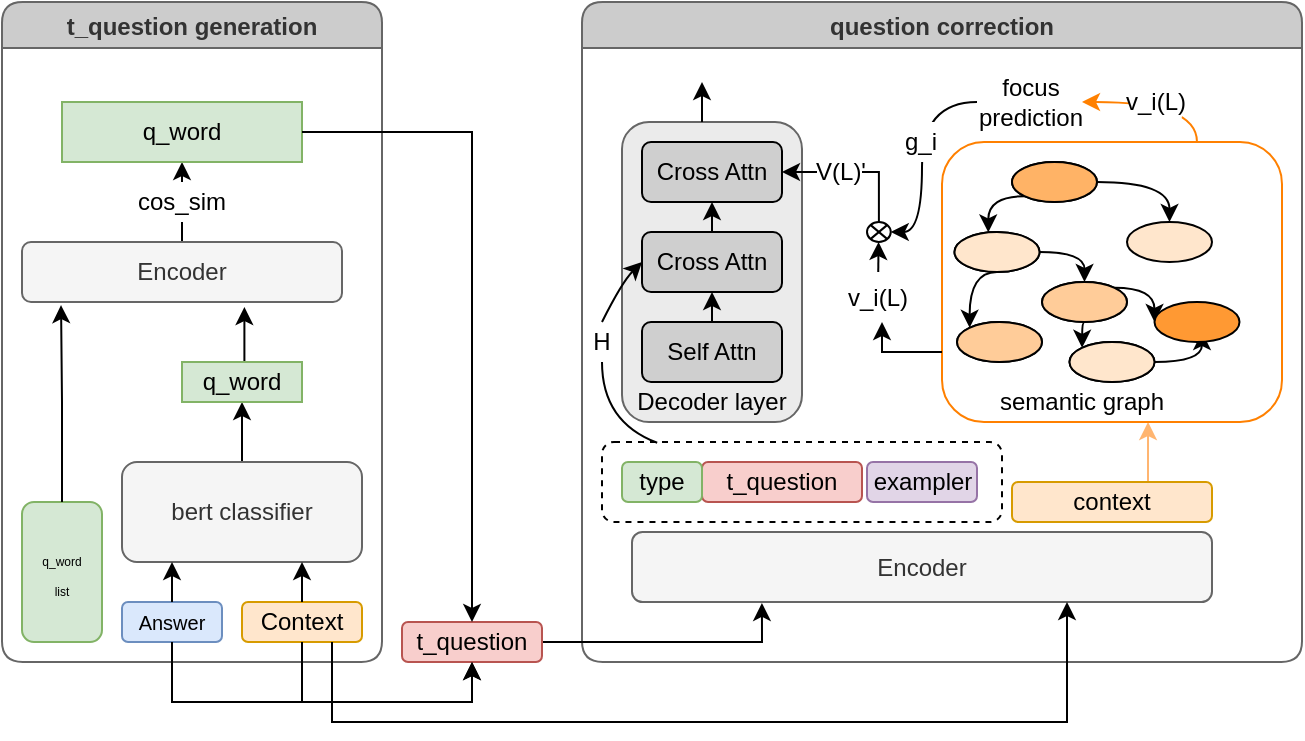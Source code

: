 <mxfile version="15.0.3" type="github">
  <diagram id="S8AlOiojRNY4c0uM1orp" name="Page-1">
    <mxGraphModel dx="785" dy="485" grid="0" gridSize="10" guides="1" tooltips="1" connect="1" arrows="1" fold="1" page="1" pageScale="1" pageWidth="827" pageHeight="1169" background="#ffffff" math="0" shadow="0">
      <root>
        <mxCell id="0" />
        <mxCell id="1" parent="0" />
        <mxCell id="9eYaoPTUDX6HVux03ysD-3" value="t_question generation" style="swimlane;strokeColor=#666666;fontColor=#333333;rounded=1;fillColor=#CCCCCC;" vertex="1" parent="1">
          <mxGeometry x="20" y="40" width="190" height="330" as="geometry">
            <mxRectangle x="20" y="40" width="160" height="23" as="alternateBounds" />
          </mxGeometry>
        </mxCell>
        <mxCell id="9eYaoPTUDX6HVux03ysD-5" value="Context" style="rounded=1;whiteSpace=wrap;html=1;fillColor=#ffe6cc;strokeColor=#d79b00;" vertex="1" parent="9eYaoPTUDX6HVux03ysD-3">
          <mxGeometry x="120" y="300" width="60" height="20" as="geometry" />
        </mxCell>
        <mxCell id="9eYaoPTUDX6HVux03ysD-8" value="&lt;font style=&quot;font-size: 10px&quot;&gt;Answer&lt;/font&gt;" style="rounded=1;whiteSpace=wrap;html=1;fillColor=#dae8fc;strokeColor=#6c8ebf;" vertex="1" parent="9eYaoPTUDX6HVux03ysD-3">
          <mxGeometry x="60" y="300" width="50" height="20" as="geometry" />
        </mxCell>
        <mxCell id="9eYaoPTUDX6HVux03ysD-38" style="edgeStyle=orthogonalEdgeStyle;rounded=0;orthogonalLoop=1;jettySize=auto;html=1;exitX=0.5;exitY=0;exitDx=0;exitDy=0;entryX=0.5;entryY=1;entryDx=0;entryDy=0;" edge="1" parent="9eYaoPTUDX6HVux03ysD-3" source="9eYaoPTUDX6HVux03ysD-9" target="9eYaoPTUDX6HVux03ysD-15">
          <mxGeometry relative="1" as="geometry" />
        </mxCell>
        <mxCell id="9eYaoPTUDX6HVux03ysD-9" value="bert classifier" style="rounded=1;whiteSpace=wrap;html=1;fillColor=#f5f5f5;strokeColor=#666666;fontColor=#333333;" vertex="1" parent="9eYaoPTUDX6HVux03ysD-3">
          <mxGeometry x="60" y="230" width="120" height="50" as="geometry" />
        </mxCell>
        <mxCell id="9eYaoPTUDX6HVux03ysD-10" value="&lt;font style=&quot;font-size: 6px&quot;&gt;q_word&lt;br style=&quot;font-size: 6px&quot;&gt;list&lt;/font&gt;" style="rounded=1;whiteSpace=wrap;html=1;fillColor=#d5e8d4;strokeColor=#82b366;" vertex="1" parent="9eYaoPTUDX6HVux03ysD-3">
          <mxGeometry x="10" y="250" width="40" height="70" as="geometry" />
        </mxCell>
        <mxCell id="9eYaoPTUDX6HVux03ysD-12" value="" style="endArrow=classic;html=1;exitX=0.5;exitY=0;exitDx=0;exitDy=0;entryX=0.75;entryY=1;entryDx=0;entryDy=0;" edge="1" parent="9eYaoPTUDX6HVux03ysD-3" source="9eYaoPTUDX6HVux03ysD-5" target="9eYaoPTUDX6HVux03ysD-9">
          <mxGeometry width="50" height="50" relative="1" as="geometry">
            <mxPoint x="170" y="270" as="sourcePoint" />
            <mxPoint x="220" y="220" as="targetPoint" />
          </mxGeometry>
        </mxCell>
        <mxCell id="9eYaoPTUDX6HVux03ysD-20" style="edgeStyle=orthogonalEdgeStyle;rounded=0;orthogonalLoop=1;jettySize=auto;html=1;exitX=0.5;exitY=0;exitDx=0;exitDy=0;entryX=0.695;entryY=1.084;entryDx=0;entryDy=0;entryPerimeter=0;" edge="1" parent="9eYaoPTUDX6HVux03ysD-3" source="9eYaoPTUDX6HVux03ysD-15" target="9eYaoPTUDX6HVux03ysD-17">
          <mxGeometry relative="1" as="geometry" />
        </mxCell>
        <mxCell id="9eYaoPTUDX6HVux03ysD-15" value="q_word" style="whiteSpace=wrap;html=1;rounded=0;strokeColor=#82b366;fillColor=#d5e8d4;" vertex="1" parent="9eYaoPTUDX6HVux03ysD-3">
          <mxGeometry x="90" y="180" width="60" height="20" as="geometry" />
        </mxCell>
        <mxCell id="9eYaoPTUDX6HVux03ysD-22" value="" style="edgeStyle=orthogonalEdgeStyle;rounded=0;orthogonalLoop=1;jettySize=auto;html=1;" edge="1" parent="9eYaoPTUDX6HVux03ysD-3" source="9eYaoPTUDX6HVux03ysD-17" target="9eYaoPTUDX6HVux03ysD-21">
          <mxGeometry relative="1" as="geometry" />
        </mxCell>
        <mxCell id="9eYaoPTUDX6HVux03ysD-17" value="Encoder" style="rounded=1;whiteSpace=wrap;html=1;fillColor=#f5f5f5;strokeColor=#666666;fontColor=#333333;" vertex="1" parent="9eYaoPTUDX6HVux03ysD-3">
          <mxGeometry x="10" y="120" width="160" height="30" as="geometry" />
        </mxCell>
        <mxCell id="9eYaoPTUDX6HVux03ysD-18" style="edgeStyle=orthogonalEdgeStyle;rounded=0;orthogonalLoop=1;jettySize=auto;html=1;entryX=0.122;entryY=1.052;entryDx=0;entryDy=0;entryPerimeter=0;" edge="1" parent="9eYaoPTUDX6HVux03ysD-3" source="9eYaoPTUDX6HVux03ysD-10" target="9eYaoPTUDX6HVux03ysD-17">
          <mxGeometry relative="1" as="geometry">
            <mxPoint x="30" y="230" as="targetPoint" />
          </mxGeometry>
        </mxCell>
        <mxCell id="9eYaoPTUDX6HVux03ysD-21" value="q_word" style="whiteSpace=wrap;html=1;rounded=0;fillColor=#d5e8d4;strokeColor=#82b366;" vertex="1" parent="9eYaoPTUDX6HVux03ysD-3">
          <mxGeometry x="30" y="50" width="120" height="30" as="geometry" />
        </mxCell>
        <mxCell id="9eYaoPTUDX6HVux03ysD-24" value="cos_sim" style="text;html=1;strokeColor=none;align=center;verticalAlign=middle;whiteSpace=wrap;rounded=0;fillColor=#ffffff;" vertex="1" parent="9eYaoPTUDX6HVux03ysD-3">
          <mxGeometry x="70" y="90" width="40" height="20" as="geometry" />
        </mxCell>
        <mxCell id="9eYaoPTUDX6HVux03ysD-4" value="question correction" style="swimlane;rounded=1;strokeColor=#666666;fontColor=#333333;fillColor=#CCCCCC;" vertex="1" parent="1">
          <mxGeometry x="310" y="40" width="360" height="330" as="geometry" />
        </mxCell>
        <mxCell id="9eYaoPTUDX6HVux03ysD-35" value="Encoder" style="rounded=1;whiteSpace=wrap;html=1;fillColor=#f5f5f5;strokeColor=#666666;fontColor=#333333;" vertex="1" parent="9eYaoPTUDX6HVux03ysD-4">
          <mxGeometry x="25" y="265" width="290" height="35" as="geometry" />
        </mxCell>
        <mxCell id="9eYaoPTUDX6HVux03ysD-43" value="t_question" style="rounded=1;whiteSpace=wrap;html=1;fillColor=#f8cecc;strokeColor=#b85450;" vertex="1" parent="9eYaoPTUDX6HVux03ysD-4">
          <mxGeometry x="60" y="230" width="80" height="20" as="geometry" />
        </mxCell>
        <mxCell id="9eYaoPTUDX6HVux03ysD-61" style="edgeStyle=orthogonalEdgeStyle;rounded=0;orthogonalLoop=1;jettySize=auto;html=1;exitX=0.5;exitY=0;exitDx=0;exitDy=0;entryX=0.606;entryY=1;entryDx=0;entryDy=0;entryPerimeter=0;strokeColor=#FFB570;" edge="1" parent="9eYaoPTUDX6HVux03ysD-4" source="9eYaoPTUDX6HVux03ysD-44" target="9eYaoPTUDX6HVux03ysD-59">
          <mxGeometry relative="1" as="geometry" />
        </mxCell>
        <mxCell id="9eYaoPTUDX6HVux03ysD-44" value="context" style="rounded=1;whiteSpace=wrap;html=1;fillColor=#ffe6cc;strokeColor=#d79b00;" vertex="1" parent="9eYaoPTUDX6HVux03ysD-4">
          <mxGeometry x="215" y="240" width="100" height="20" as="geometry" />
        </mxCell>
        <mxCell id="9eYaoPTUDX6HVux03ysD-46" value="exampler" style="rounded=1;whiteSpace=wrap;html=1;fillColor=#e1d5e7;strokeColor=#9673a6;" vertex="1" parent="9eYaoPTUDX6HVux03ysD-4">
          <mxGeometry x="142.5" y="230" width="55" height="20" as="geometry" />
        </mxCell>
        <mxCell id="9eYaoPTUDX6HVux03ysD-47" value="" style="rounded=1;whiteSpace=wrap;html=1;fillColor=none;dashed=1;" vertex="1" parent="9eYaoPTUDX6HVux03ysD-4">
          <mxGeometry x="10" y="220" width="200" height="40" as="geometry" />
        </mxCell>
        <mxCell id="9eYaoPTUDX6HVux03ysD-45" value="type" style="rounded=1;whiteSpace=wrap;html=1;strokeColor=#82b366;fillColor=#d5e8d4;" vertex="1" parent="9eYaoPTUDX6HVux03ysD-4">
          <mxGeometry x="20" y="230" width="40" height="20" as="geometry" />
        </mxCell>
        <mxCell id="9eYaoPTUDX6HVux03ysD-49" value="" style="rounded=1;whiteSpace=wrap;html=1;strokeColor=#666666;fontColor=#333333;fillColor=#EBEBEB;" vertex="1" parent="9eYaoPTUDX6HVux03ysD-4">
          <mxGeometry x="20" y="60" width="90" height="150" as="geometry" />
        </mxCell>
        <mxCell id="9eYaoPTUDX6HVux03ysD-50" value="Self Attn" style="rounded=1;whiteSpace=wrap;html=1;fillColor=#CFCFCF;" vertex="1" parent="9eYaoPTUDX6HVux03ysD-4">
          <mxGeometry x="30" y="160" width="70" height="30" as="geometry" />
        </mxCell>
        <mxCell id="9eYaoPTUDX6HVux03ysD-158" style="edgeStyle=orthogonalEdgeStyle;rounded=0;orthogonalLoop=1;jettySize=auto;html=1;exitX=0.5;exitY=0;exitDx=0;exitDy=0;entryX=0.5;entryY=1;entryDx=0;entryDy=0;strokeColor=#000000;" edge="1" parent="9eYaoPTUDX6HVux03ysD-4" source="9eYaoPTUDX6HVux03ysD-52" target="9eYaoPTUDX6HVux03ysD-51">
          <mxGeometry relative="1" as="geometry" />
        </mxCell>
        <mxCell id="9eYaoPTUDX6HVux03ysD-52" value="Cross Attn" style="rounded=1;whiteSpace=wrap;html=1;fillColor=#CFCFCF;" vertex="1" parent="9eYaoPTUDX6HVux03ysD-4">
          <mxGeometry x="30" y="115" width="70" height="30" as="geometry" />
        </mxCell>
        <mxCell id="9eYaoPTUDX6HVux03ysD-51" value="Cross Attn" style="rounded=1;whiteSpace=wrap;html=1;fillColor=#CFCFCF;" vertex="1" parent="9eYaoPTUDX6HVux03ysD-4">
          <mxGeometry x="30" y="70" width="70" height="30" as="geometry" />
        </mxCell>
        <mxCell id="9eYaoPTUDX6HVux03ysD-57" value="H" style="rounded=1;whiteSpace=wrap;html=1;strokeColor=none;fillColor=none;" vertex="1" parent="9eYaoPTUDX6HVux03ysD-4">
          <mxGeometry x="-5" y="160" width="30" height="20" as="geometry" />
        </mxCell>
        <mxCell id="9eYaoPTUDX6HVux03ysD-58" value="" style="curved=1;endArrow=none;html=1;exitX=0.138;exitY=0.01;exitDx=0;exitDy=0;exitPerimeter=0;" edge="1" parent="9eYaoPTUDX6HVux03ysD-4" source="9eYaoPTUDX6HVux03ysD-47" target="9eYaoPTUDX6HVux03ysD-57">
          <mxGeometry width="50" height="50" relative="1" as="geometry">
            <mxPoint x="110" y="220" as="sourcePoint" />
            <mxPoint x="70" y="130" as="targetPoint" />
            <Array as="points">
              <mxPoint x="10" y="210" />
            </Array>
          </mxGeometry>
        </mxCell>
        <mxCell id="9eYaoPTUDX6HVux03ysD-59" value="" style="rounded=1;whiteSpace=wrap;html=1;fillColor=none;strokeColor=#FF8000;" vertex="1" parent="9eYaoPTUDX6HVux03ysD-4">
          <mxGeometry x="180" y="70" width="170" height="140" as="geometry" />
        </mxCell>
        <mxCell id="9eYaoPTUDX6HVux03ysD-110" style="edgeStyle=orthogonalEdgeStyle;curved=1;orthogonalLoop=1;jettySize=auto;html=1;exitX=0;exitY=1;exitDx=0;exitDy=0;entryX=0.397;entryY=0.01;entryDx=0;entryDy=0;entryPerimeter=0;" edge="1" parent="9eYaoPTUDX6HVux03ysD-4" source="9eYaoPTUDX6HVux03ysD-63" target="9eYaoPTUDX6HVux03ysD-96">
          <mxGeometry relative="1" as="geometry" />
        </mxCell>
        <mxCell id="9eYaoPTUDX6HVux03ysD-63" value="" style="ellipse;whiteSpace=wrap;html=1;rounded=1;fillColor=#FFB366;" vertex="1" parent="9eYaoPTUDX6HVux03ysD-4">
          <mxGeometry x="215" y="80" width="42.5" height="20" as="geometry" />
        </mxCell>
        <mxCell id="9eYaoPTUDX6HVux03ysD-98" value="" style="ellipse;whiteSpace=wrap;html=1;rounded=1;fillColor=#FFCC99;" vertex="1" parent="9eYaoPTUDX6HVux03ysD-4">
          <mxGeometry x="187.5" y="160" width="42.5" height="20" as="geometry" />
        </mxCell>
        <mxCell id="9eYaoPTUDX6HVux03ysD-113" style="edgeStyle=orthogonalEdgeStyle;curved=1;orthogonalLoop=1;jettySize=auto;html=1;exitX=0.5;exitY=1;exitDx=0;exitDy=0;entryX=0;entryY=0;entryDx=0;entryDy=0;" edge="1" parent="9eYaoPTUDX6HVux03ysD-4" source="9eYaoPTUDX6HVux03ysD-99" target="9eYaoPTUDX6HVux03ysD-100">
          <mxGeometry relative="1" as="geometry" />
        </mxCell>
        <mxCell id="9eYaoPTUDX6HVux03ysD-116" style="edgeStyle=orthogonalEdgeStyle;curved=1;orthogonalLoop=1;jettySize=auto;html=1;exitX=1;exitY=0;exitDx=0;exitDy=0;entryX=0;entryY=0.5;entryDx=0;entryDy=0;" edge="1" parent="9eYaoPTUDX6HVux03ysD-4" source="9eYaoPTUDX6HVux03ysD-99" target="9eYaoPTUDX6HVux03ysD-111">
          <mxGeometry relative="1" as="geometry" />
        </mxCell>
        <mxCell id="9eYaoPTUDX6HVux03ysD-99" value="" style="ellipse;whiteSpace=wrap;html=1;rounded=1;fillColor=#FFCC99;" vertex="1" parent="9eYaoPTUDX6HVux03ysD-4">
          <mxGeometry x="230" y="140" width="42.5" height="20" as="geometry" />
        </mxCell>
        <mxCell id="9eYaoPTUDX6HVux03ysD-112" style="edgeStyle=orthogonalEdgeStyle;curved=1;orthogonalLoop=1;jettySize=auto;html=1;exitX=1;exitY=0.5;exitDx=0;exitDy=0;entryX=0.559;entryY=0.75;entryDx=0;entryDy=0;entryPerimeter=0;" edge="1" parent="9eYaoPTUDX6HVux03ysD-4" source="9eYaoPTUDX6HVux03ysD-100" target="9eYaoPTUDX6HVux03ysD-111">
          <mxGeometry relative="1" as="geometry" />
        </mxCell>
        <mxCell id="9eYaoPTUDX6HVux03ysD-100" value="" style="ellipse;whiteSpace=wrap;html=1;rounded=1;fillColor=#ffe6cc;" vertex="1" parent="9eYaoPTUDX6HVux03ysD-4">
          <mxGeometry x="243.75" y="170" width="42.5" height="20" as="geometry" />
        </mxCell>
        <mxCell id="9eYaoPTUDX6HVux03ysD-107" style="edgeStyle=orthogonalEdgeStyle;curved=1;orthogonalLoop=1;jettySize=auto;html=1;exitX=0.5;exitY=1;exitDx=0;exitDy=0;entryX=0;entryY=0;entryDx=0;entryDy=0;" edge="1" parent="9eYaoPTUDX6HVux03ysD-4" source="9eYaoPTUDX6HVux03ysD-96" target="9eYaoPTUDX6HVux03ysD-98">
          <mxGeometry relative="1" as="geometry" />
        </mxCell>
        <mxCell id="9eYaoPTUDX6HVux03ysD-108" style="edgeStyle=orthogonalEdgeStyle;curved=1;orthogonalLoop=1;jettySize=auto;html=1;exitX=1;exitY=0.5;exitDx=0;exitDy=0;entryX=0.5;entryY=0;entryDx=0;entryDy=0;" edge="1" parent="9eYaoPTUDX6HVux03ysD-4" source="9eYaoPTUDX6HVux03ysD-96" target="9eYaoPTUDX6HVux03ysD-99">
          <mxGeometry relative="1" as="geometry" />
        </mxCell>
        <mxCell id="9eYaoPTUDX6HVux03ysD-96" value="" style="ellipse;whiteSpace=wrap;html=1;rounded=1;fillColor=#ffe6cc;" vertex="1" parent="9eYaoPTUDX6HVux03ysD-4">
          <mxGeometry x="186.25" y="115" width="42.5" height="20" as="geometry" />
        </mxCell>
        <mxCell id="9eYaoPTUDX6HVux03ysD-102" value="semantic graph" style="text;html=1;strokeColor=none;fillColor=none;align=center;verticalAlign=middle;whiteSpace=wrap;rounded=0;" vertex="1" parent="9eYaoPTUDX6HVux03ysD-4">
          <mxGeometry x="190" y="190" width="120" height="20" as="geometry" />
        </mxCell>
        <mxCell id="9eYaoPTUDX6HVux03ysD-111" value="" style="ellipse;whiteSpace=wrap;html=1;rounded=1;fillColor=#FF9933;" vertex="1" parent="9eYaoPTUDX6HVux03ysD-4">
          <mxGeometry x="286.25" y="150" width="42.5" height="20" as="geometry" />
        </mxCell>
        <mxCell id="9eYaoPTUDX6HVux03ysD-120" value="v_i(L)" style="rounded=1;whiteSpace=wrap;html=1;strokeColor=none;" vertex="1" parent="9eYaoPTUDX6HVux03ysD-4">
          <mxGeometry x="130" y="135" width="36.25" height="25" as="geometry" />
        </mxCell>
        <mxCell id="9eYaoPTUDX6HVux03ysD-123" style="edgeStyle=orthogonalEdgeStyle;rounded=0;orthogonalLoop=1;jettySize=auto;html=1;entryX=1;entryY=0.5;entryDx=0;entryDy=0;strokeColor=#000000;" edge="1" parent="9eYaoPTUDX6HVux03ysD-4" source="9eYaoPTUDX6HVux03ysD-122" target="9eYaoPTUDX6HVux03ysD-51">
          <mxGeometry relative="1" as="geometry">
            <Array as="points">
              <mxPoint x="148" y="85" />
            </Array>
          </mxGeometry>
        </mxCell>
        <mxCell id="9eYaoPTUDX6HVux03ysD-122" value="" style="verticalLabelPosition=bottom;verticalAlign=top;html=1;shape=mxgraph.flowchart.or;rounded=1;" vertex="1" parent="9eYaoPTUDX6HVux03ysD-4">
          <mxGeometry x="142.5" y="110" width="11.88" height="10" as="geometry" />
        </mxCell>
        <mxCell id="9eYaoPTUDX6HVux03ysD-127" style="edgeStyle=orthogonalEdgeStyle;orthogonalLoop=1;jettySize=auto;html=1;exitX=0;exitY=0.5;exitDx=0;exitDy=0;entryX=1;entryY=0.5;entryDx=0;entryDy=0;entryPerimeter=0;strokeColor=#000000;curved=1;" edge="1" parent="9eYaoPTUDX6HVux03ysD-4" source="9eYaoPTUDX6HVux03ysD-125" target="9eYaoPTUDX6HVux03ysD-122">
          <mxGeometry relative="1" as="geometry">
            <Array as="points">
              <mxPoint x="170" y="50" />
              <mxPoint x="170" y="115" />
            </Array>
          </mxGeometry>
        </mxCell>
        <mxCell id="9eYaoPTUDX6HVux03ysD-125" value="focus prediction" style="rounded=1;whiteSpace=wrap;html=1;strokeColor=none;" vertex="1" parent="9eYaoPTUDX6HVux03ysD-4">
          <mxGeometry x="197.5" y="40" width="52.5" height="20" as="geometry" />
        </mxCell>
        <mxCell id="9eYaoPTUDX6HVux03ysD-128" value="g_i" style="rounded=1;whiteSpace=wrap;html=1;strokeColor=none;" vertex="1" parent="9eYaoPTUDX6HVux03ysD-4">
          <mxGeometry x="159.25" y="60" width="20.75" height="20" as="geometry" />
        </mxCell>
        <mxCell id="9eYaoPTUDX6HVux03ysD-140" style="edgeStyle=orthogonalEdgeStyle;curved=1;orthogonalLoop=1;jettySize=auto;html=1;exitX=0.75;exitY=0;exitDx=0;exitDy=0;entryX=1;entryY=0.5;entryDx=0;entryDy=0;strokeColor=#FF8000;" edge="1" parent="9eYaoPTUDX6HVux03ysD-4" source="9eYaoPTUDX6HVux03ysD-59" target="9eYaoPTUDX6HVux03ysD-125">
          <mxGeometry relative="1" as="geometry">
            <mxPoint x="270" y="50.0" as="targetPoint" />
            <Array as="points">
              <mxPoint x="308" y="50" />
            </Array>
          </mxGeometry>
        </mxCell>
        <mxCell id="9eYaoPTUDX6HVux03ysD-138" value="v_i(L)" style="rounded=1;whiteSpace=wrap;html=1;strokeColor=none;" vertex="1" parent="9eYaoPTUDX6HVux03ysD-4">
          <mxGeometry x="273.75" y="40" width="26.25" height="20" as="geometry" />
        </mxCell>
        <mxCell id="9eYaoPTUDX6HVux03ysD-144" value="V(L)&#39;" style="rounded=0;whiteSpace=wrap;html=1;fillColor=#ffffff;strokeColor=none;" vertex="1" parent="9eYaoPTUDX6HVux03ysD-4">
          <mxGeometry x="117.5" y="75" width="22.5" height="20" as="geometry" />
        </mxCell>
        <mxCell id="9eYaoPTUDX6HVux03ysD-146" value="" style="ellipse;whiteSpace=wrap;html=1;rounded=1;fillColor=#FFB366;" vertex="1" parent="9eYaoPTUDX6HVux03ysD-4">
          <mxGeometry x="215" y="80" width="42.5" height="20" as="geometry" />
        </mxCell>
        <mxCell id="9eYaoPTUDX6HVux03ysD-147" value="" style="ellipse;whiteSpace=wrap;html=1;rounded=1;fillColor=#ffe6cc;" vertex="1" parent="9eYaoPTUDX6HVux03ysD-4">
          <mxGeometry x="186.25" y="115" width="42.5" height="20" as="geometry" />
        </mxCell>
        <mxCell id="9eYaoPTUDX6HVux03ysD-148" value="" style="ellipse;whiteSpace=wrap;html=1;rounded=1;fillColor=#FFCC99;" vertex="1" parent="9eYaoPTUDX6HVux03ysD-4">
          <mxGeometry x="187.5" y="160" width="42.5" height="20" as="geometry" />
        </mxCell>
        <mxCell id="9eYaoPTUDX6HVux03ysD-149" value="" style="ellipse;whiteSpace=wrap;html=1;rounded=1;fillColor=#FFCC99;" vertex="1" parent="9eYaoPTUDX6HVux03ysD-4">
          <mxGeometry x="230" y="140" width="42.5" height="20" as="geometry" />
        </mxCell>
        <mxCell id="9eYaoPTUDX6HVux03ysD-150" value="" style="ellipse;whiteSpace=wrap;html=1;rounded=1;fillColor=#ffe6cc;" vertex="1" parent="9eYaoPTUDX6HVux03ysD-4">
          <mxGeometry x="243.75" y="170" width="42.5" height="20" as="geometry" />
        </mxCell>
        <mxCell id="9eYaoPTUDX6HVux03ysD-153" value="" style="ellipse;whiteSpace=wrap;html=1;rounded=1;fillColor=#ffe6cc;" vertex="1" parent="9eYaoPTUDX6HVux03ysD-4">
          <mxGeometry x="272.5" y="110" width="42.5" height="20" as="geometry" />
        </mxCell>
        <mxCell id="9eYaoPTUDX6HVux03ysD-154" style="edgeStyle=orthogonalEdgeStyle;curved=1;orthogonalLoop=1;jettySize=auto;html=1;exitX=1;exitY=0.5;exitDx=0;exitDy=0;entryX=0.5;entryY=0;entryDx=0;entryDy=0;" edge="1" source="9eYaoPTUDX6HVux03ysD-146" target="9eYaoPTUDX6HVux03ysD-153" parent="9eYaoPTUDX6HVux03ysD-4">
          <mxGeometry relative="1" as="geometry" />
        </mxCell>
        <mxCell id="9eYaoPTUDX6HVux03ysD-157" value="" style="endArrow=classic;html=1;strokeColor=#000000;exitX=0.5;exitY=0;exitDx=0;exitDy=0;entryX=0.5;entryY=1;entryDx=0;entryDy=0;" edge="1" parent="9eYaoPTUDX6HVux03ysD-4" source="9eYaoPTUDX6HVux03ysD-50" target="9eYaoPTUDX6HVux03ysD-52">
          <mxGeometry width="50" height="50" relative="1" as="geometry">
            <mxPoint x="50" y="200" as="sourcePoint" />
            <mxPoint x="100" y="150" as="targetPoint" />
          </mxGeometry>
        </mxCell>
        <mxCell id="9eYaoPTUDX6HVux03ysD-159" value="Decoder layer" style="text;html=1;strokeColor=none;fillColor=none;align=center;verticalAlign=middle;whiteSpace=wrap;rounded=0;" vertex="1" parent="9eYaoPTUDX6HVux03ysD-4">
          <mxGeometry x="15" y="190" width="100" height="20" as="geometry" />
        </mxCell>
        <mxCell id="9eYaoPTUDX6HVux03ysD-11" value="" style="endArrow=classic;html=1;exitX=0.5;exitY=0;exitDx=0;exitDy=0;" edge="1" parent="1" source="9eYaoPTUDX6HVux03ysD-8">
          <mxGeometry width="50" height="50" relative="1" as="geometry">
            <mxPoint x="190" y="310" as="sourcePoint" />
            <mxPoint x="105" y="320" as="targetPoint" />
          </mxGeometry>
        </mxCell>
        <mxCell id="9eYaoPTUDX6HVux03ysD-39" style="edgeStyle=orthogonalEdgeStyle;rounded=0;orthogonalLoop=1;jettySize=auto;html=1;exitX=1;exitY=0.5;exitDx=0;exitDy=0;entryX=0.224;entryY=1.014;entryDx=0;entryDy=0;entryPerimeter=0;" edge="1" parent="1" source="9eYaoPTUDX6HVux03ysD-25" target="9eYaoPTUDX6HVux03ysD-35">
          <mxGeometry relative="1" as="geometry" />
        </mxCell>
        <mxCell id="9eYaoPTUDX6HVux03ysD-25" value="t_question" style="rounded=1;whiteSpace=wrap;html=1;fillColor=#f8cecc;strokeColor=#b85450;" vertex="1" parent="1">
          <mxGeometry x="220" y="350" width="70" height="20" as="geometry" />
        </mxCell>
        <mxCell id="9eYaoPTUDX6HVux03ysD-27" style="edgeStyle=orthogonalEdgeStyle;rounded=0;orthogonalLoop=1;jettySize=auto;html=1;entryX=0.5;entryY=1;entryDx=0;entryDy=0;entryPerimeter=0;exitX=0.5;exitY=1;exitDx=0;exitDy=0;" edge="1" parent="1" source="9eYaoPTUDX6HVux03ysD-5" target="9eYaoPTUDX6HVux03ysD-25">
          <mxGeometry relative="1" as="geometry">
            <mxPoint x="170" y="410" as="sourcePoint" />
          </mxGeometry>
        </mxCell>
        <mxCell id="9eYaoPTUDX6HVux03ysD-30" style="edgeStyle=orthogonalEdgeStyle;rounded=0;orthogonalLoop=1;jettySize=auto;html=1;exitX=0.5;exitY=1;exitDx=0;exitDy=0;entryX=0.5;entryY=1;entryDx=0;entryDy=0;" edge="1" parent="1" source="9eYaoPTUDX6HVux03ysD-8" target="9eYaoPTUDX6HVux03ysD-25">
          <mxGeometry relative="1" as="geometry" />
        </mxCell>
        <mxCell id="9eYaoPTUDX6HVux03ysD-31" style="edgeStyle=orthogonalEdgeStyle;rounded=0;orthogonalLoop=1;jettySize=auto;html=1;exitX=1;exitY=0.5;exitDx=0;exitDy=0;entryX=0.5;entryY=0;entryDx=0;entryDy=0;" edge="1" parent="1" source="9eYaoPTUDX6HVux03ysD-21" target="9eYaoPTUDX6HVux03ysD-25">
          <mxGeometry relative="1" as="geometry" />
        </mxCell>
        <mxCell id="9eYaoPTUDX6HVux03ysD-42" style="edgeStyle=orthogonalEdgeStyle;rounded=0;orthogonalLoop=1;jettySize=auto;html=1;exitX=0.75;exitY=1;exitDx=0;exitDy=0;entryX=0.75;entryY=1;entryDx=0;entryDy=0;" edge="1" parent="1" source="9eYaoPTUDX6HVux03ysD-5" target="9eYaoPTUDX6HVux03ysD-35">
          <mxGeometry relative="1" as="geometry">
            <Array as="points">
              <mxPoint x="185" y="400" />
              <mxPoint x="553" y="400" />
            </Array>
          </mxGeometry>
        </mxCell>
        <mxCell id="9eYaoPTUDX6HVux03ysD-55" value="" style="curved=1;endArrow=classic;html=1;exitX=0.5;exitY=0;exitDx=0;exitDy=0;startArrow=none;" edge="1" parent="1" source="9eYaoPTUDX6HVux03ysD-57">
          <mxGeometry width="50" height="50" relative="1" as="geometry">
            <mxPoint x="330" y="220" as="sourcePoint" />
            <mxPoint x="340" y="170" as="targetPoint" />
            <Array as="points">
              <mxPoint x="330" y="180" />
              <mxPoint x="340" y="170" />
            </Array>
          </mxGeometry>
        </mxCell>
        <mxCell id="9eYaoPTUDX6HVux03ysD-118" style="edgeStyle=orthogonalEdgeStyle;orthogonalLoop=1;jettySize=auto;html=1;exitX=0;exitY=0.75;exitDx=0;exitDy=0;strokeColor=#000000;rounded=0;" edge="1" parent="1" source="9eYaoPTUDX6HVux03ysD-59">
          <mxGeometry relative="1" as="geometry">
            <mxPoint x="460" y="200" as="targetPoint" />
            <Array as="points">
              <mxPoint x="460" y="215" />
            </Array>
          </mxGeometry>
        </mxCell>
        <mxCell id="9eYaoPTUDX6HVux03ysD-121" style="edgeStyle=orthogonalEdgeStyle;rounded=0;orthogonalLoop=1;jettySize=auto;html=1;exitX=0.5;exitY=0;exitDx=0;exitDy=0;strokeColor=#000000;" edge="1" parent="1" source="9eYaoPTUDX6HVux03ysD-120">
          <mxGeometry relative="1" as="geometry">
            <mxPoint x="458.276" y="160" as="targetPoint" />
          </mxGeometry>
        </mxCell>
        <mxCell id="9eYaoPTUDX6HVux03ysD-156" value="" style="endArrow=classic;html=1;rounded=0;" edge="1" parent="1">
          <mxGeometry width="50" height="50" relative="1" as="geometry">
            <mxPoint x="370" y="100" as="sourcePoint" />
            <mxPoint x="370" y="80" as="targetPoint" />
          </mxGeometry>
        </mxCell>
      </root>
    </mxGraphModel>
  </diagram>
</mxfile>
